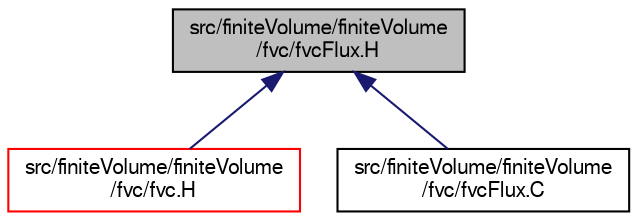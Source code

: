 digraph "src/finiteVolume/finiteVolume/fvc/fvcFlux.H"
{
  bgcolor="transparent";
  edge [fontname="FreeSans",fontsize="10",labelfontname="FreeSans",labelfontsize="10"];
  node [fontname="FreeSans",fontsize="10",shape=record];
  Node60 [label="src/finiteVolume/finiteVolume\l/fvc/fvcFlux.H",height=0.2,width=0.4,color="black", fillcolor="grey75", style="filled", fontcolor="black"];
  Node60 -> Node61 [dir="back",color="midnightblue",fontsize="10",style="solid",fontname="FreeSans"];
  Node61 [label="src/finiteVolume/finiteVolume\l/fvc/fvc.H",height=0.2,width=0.4,color="red",URL="$a02924.html"];
  Node60 -> Node114 [dir="back",color="midnightblue",fontsize="10",style="solid",fontname="FreeSans"];
  Node114 [label="src/finiteVolume/finiteVolume\l/fvc/fvcFlux.C",height=0.2,width=0.4,color="black",URL="$a02969.html"];
}
